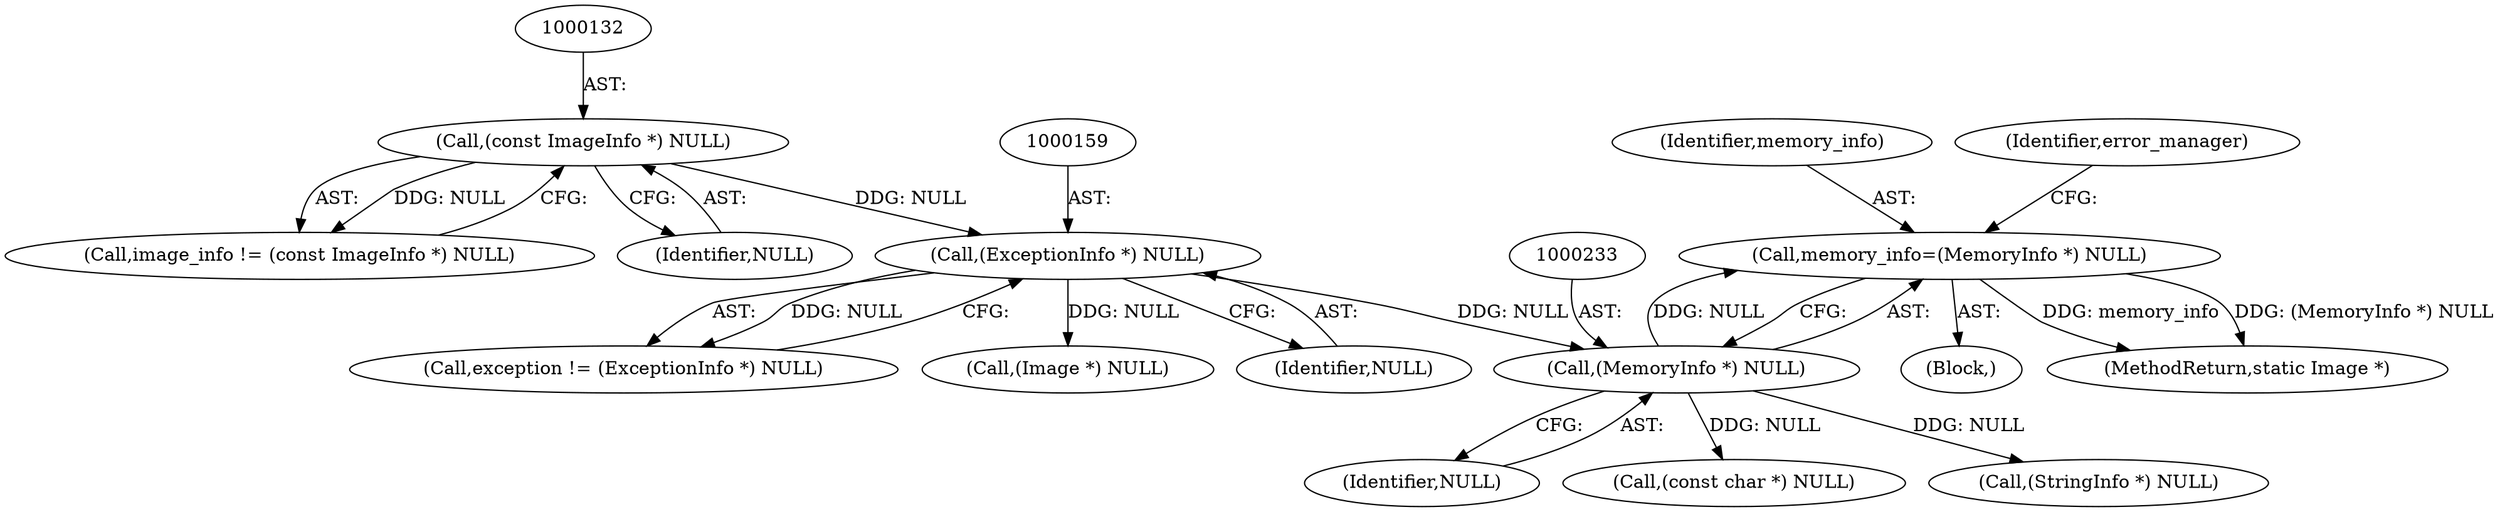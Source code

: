 digraph "0_ImageMagick_58cf5bf4fade82e3b510e8f3463a967278a3e410@pointer" {
"1000230" [label="(Call,memory_info=(MemoryInfo *) NULL)"];
"1000232" [label="(Call,(MemoryInfo *) NULL)"];
"1000158" [label="(Call,(ExceptionInfo *) NULL)"];
"1000131" [label="(Call,(const ImageInfo *) NULL)"];
"1000231" [label="(Identifier,memory_info)"];
"1000156" [label="(Call,exception != (ExceptionInfo *) NULL)"];
"1000230" [label="(Call,memory_info=(MemoryInfo *) NULL)"];
"1000194" [label="(Call,(Image *) NULL)"];
"1000131" [label="(Call,(const ImageInfo *) NULL)"];
"1000158" [label="(Call,(ExceptionInfo *) NULL)"];
"1000133" [label="(Identifier,NULL)"];
"1000234" [label="(Identifier,NULL)"];
"1000237" [label="(Identifier,error_manager)"];
"1000160" [label="(Identifier,NULL)"];
"1000110" [label="(Block,)"];
"1000232" [label="(Call,(MemoryInfo *) NULL)"];
"1000497" [label="(Call,(const char *) NULL)"];
"1001853" [label="(MethodReturn,static Image *)"];
"1000129" [label="(Call,image_info != (const ImageInfo *) NULL)"];
"1000256" [label="(Call,(StringInfo *) NULL)"];
"1000230" -> "1000110"  [label="AST: "];
"1000230" -> "1000232"  [label="CFG: "];
"1000231" -> "1000230"  [label="AST: "];
"1000232" -> "1000230"  [label="AST: "];
"1000237" -> "1000230"  [label="CFG: "];
"1000230" -> "1001853"  [label="DDG: memory_info"];
"1000230" -> "1001853"  [label="DDG: (MemoryInfo *) NULL"];
"1000232" -> "1000230"  [label="DDG: NULL"];
"1000232" -> "1000234"  [label="CFG: "];
"1000233" -> "1000232"  [label="AST: "];
"1000234" -> "1000232"  [label="AST: "];
"1000158" -> "1000232"  [label="DDG: NULL"];
"1000232" -> "1000256"  [label="DDG: NULL"];
"1000232" -> "1000497"  [label="DDG: NULL"];
"1000158" -> "1000156"  [label="AST: "];
"1000158" -> "1000160"  [label="CFG: "];
"1000159" -> "1000158"  [label="AST: "];
"1000160" -> "1000158"  [label="AST: "];
"1000156" -> "1000158"  [label="CFG: "];
"1000158" -> "1000156"  [label="DDG: NULL"];
"1000131" -> "1000158"  [label="DDG: NULL"];
"1000158" -> "1000194"  [label="DDG: NULL"];
"1000131" -> "1000129"  [label="AST: "];
"1000131" -> "1000133"  [label="CFG: "];
"1000132" -> "1000131"  [label="AST: "];
"1000133" -> "1000131"  [label="AST: "];
"1000129" -> "1000131"  [label="CFG: "];
"1000131" -> "1000129"  [label="DDG: NULL"];
}
